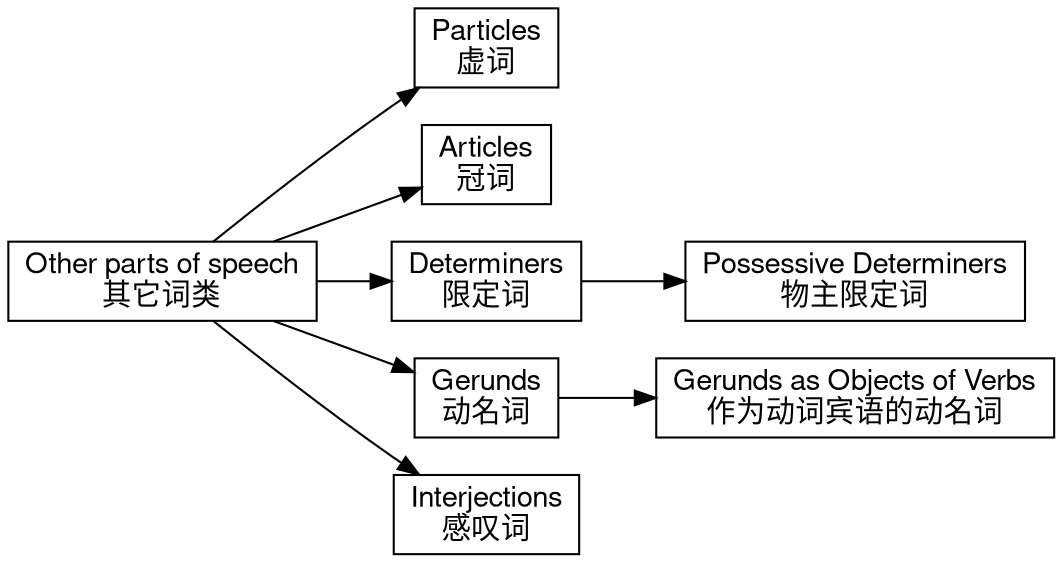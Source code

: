 digraph GrammarC8_F {
	rankdir=LR
	node [fontname="Helvetica, SimHei" fontsize=14 shape=rect]
	C8 [label="Other parts of speech
其它词类"]
	D68 [label="Particles
虚词"]
	D69 [label="Articles
冠词"]
	D70 [label="Determiners
限定词"]
	E17 [label="Possessive Determiners
物主限定词"]
	D71 [label="Gerunds
动名词"]
	E18 [label="Gerunds as Objects of Verbs
作为动词宾语的动名词"]
	D72 [label="Interjections
感叹词"]
	C8 -> D68
	C8 -> D69
	C8 -> D70
	C8 -> D71
	C8 -> D72
	D70 -> E17
	D71 -> E18
}
